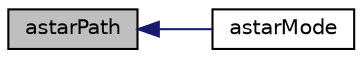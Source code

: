 digraph "astarPath"
{
  edge [fontname="Helvetica",fontsize="10",labelfontname="Helvetica",labelfontsize="10"];
  node [fontname="Helvetica",fontsize="10",shape=record];
  rankdir="LR";
  Node1 [label="astarPath",height=0.2,width=0.4,color="black", fillcolor="grey75", style="filled", fontcolor="black"];
  Node1 -> Node2 [dir="back",color="midnightblue",fontsize="10",style="solid"];
  Node2 [label="astarMode",height=0.2,width=0.4,color="black", fillcolor="white", style="filled",URL="$dd/db2/astar_md_8h.html#a6fcd248ff5643acbb0b4fa966ce3cd0f",tooltip="Generate simple A* behavior. "];
}
